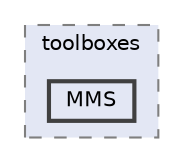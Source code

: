 digraph "Common/include/toolboxes/MMS"
{
 // LATEX_PDF_SIZE
  bgcolor="transparent";
  edge [fontname=Helvetica,fontsize=10,labelfontname=Helvetica,labelfontsize=10];
  node [fontname=Helvetica,fontsize=10,shape=box,height=0.2,width=0.4];
  compound=true
  subgraph clusterdir_c2bcda47e72dfcfa068320c4822b9fe0 {
    graph [ bgcolor="#e3e7f4", pencolor="grey50", label="toolboxes", fontname=Helvetica,fontsize=10 style="filled,dashed", URL="dir_c2bcda47e72dfcfa068320c4822b9fe0.html",tooltip=""]
  dir_293a51fe80b86b3a0cc002878262842c [label="MMS", fillcolor="#e3e7f4", color="grey25", style="filled,bold", URL="dir_293a51fe80b86b3a0cc002878262842c.html",tooltip=""];
  }
}
